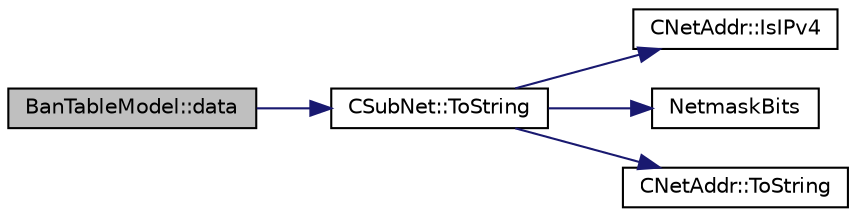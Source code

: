 digraph "BanTableModel::data"
{
  edge [fontname="Helvetica",fontsize="10",labelfontname="Helvetica",labelfontsize="10"];
  node [fontname="Helvetica",fontsize="10",shape=record];
  rankdir="LR";
  Node8 [label="BanTableModel::data",height=0.2,width=0.4,color="black", fillcolor="grey75", style="filled", fontcolor="black"];
  Node8 -> Node9 [color="midnightblue",fontsize="10",style="solid",fontname="Helvetica"];
  Node9 [label="CSubNet::ToString",height=0.2,width=0.4,color="black", fillcolor="white", style="filled",URL="$d9/d87/class_c_sub_net.html#a91cabfec6c5056fe8f8b477334563880"];
  Node9 -> Node10 [color="midnightblue",fontsize="10",style="solid",fontname="Helvetica"];
  Node10 [label="CNetAddr::IsIPv4",height=0.2,width=0.4,color="black", fillcolor="white", style="filled",URL="$d3/dc3/class_c_net_addr.html#a7021b79e9a33c342b68db09dbb6c2293"];
  Node9 -> Node11 [color="midnightblue",fontsize="10",style="solid",fontname="Helvetica"];
  Node11 [label="NetmaskBits",height=0.2,width=0.4,color="black", fillcolor="white", style="filled",URL="$d0/d0e/netbase_8cpp.html#a58b8a16e672ced48c8c2af3191dd8723"];
  Node9 -> Node12 [color="midnightblue",fontsize="10",style="solid",fontname="Helvetica"];
  Node12 [label="CNetAddr::ToString",height=0.2,width=0.4,color="black", fillcolor="white", style="filled",URL="$d3/dc3/class_c_net_addr.html#a474ea3874554fe3b79f607fdef97c243"];
}
